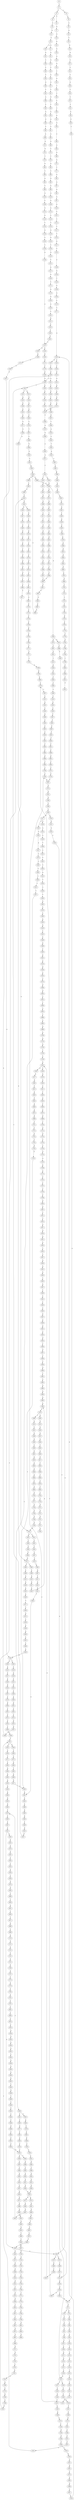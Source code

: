 strict digraph  {
	S0 -> S1 [ label = T ];
	S1 -> S2 [ label = C ];
	S1 -> S3 [ label = T ];
	S2 -> S4 [ label = T ];
	S2 -> S5 [ label = G ];
	S3 -> S6 [ label = C ];
	S4 -> S7 [ label = G ];
	S5 -> S8 [ label = C ];
	S6 -> S9 [ label = C ];
	S7 -> S10 [ label = G ];
	S8 -> S11 [ label = G ];
	S9 -> S12 [ label = G ];
	S10 -> S13 [ label = A ];
	S11 -> S14 [ label = C ];
	S12 -> S15 [ label = T ];
	S13 -> S16 [ label = G ];
	S14 -> S17 [ label = G ];
	S14 -> S18 [ label = A ];
	S15 -> S19 [ label = G ];
	S16 -> S20 [ label = G ];
	S17 -> S21 [ label = A ];
	S18 -> S22 [ label = A ];
	S19 -> S23 [ label = G ];
	S20 -> S24 [ label = G ];
	S21 -> S25 [ label = G ];
	S22 -> S26 [ label = C ];
	S23 -> S27 [ label = C ];
	S24 -> S28 [ label = T ];
	S25 -> S29 [ label = C ];
	S26 -> S30 [ label = C ];
	S27 -> S31 [ label = C ];
	S28 -> S32 [ label = G ];
	S29 -> S33 [ label = A ];
	S30 -> S34 [ label = C ];
	S31 -> S35 [ label = C ];
	S32 -> S36 [ label = T ];
	S33 -> S37 [ label = G ];
	S34 -> S38 [ label = G ];
	S35 -> S39 [ label = G ];
	S36 -> S40 [ label = T ];
	S37 -> S41 [ label = T ];
	S38 -> S42 [ label = T ];
	S39 -> S43 [ label = T ];
	S40 -> S44 [ label = C ];
	S41 -> S45 [ label = G ];
	S42 -> S46 [ label = A ];
	S43 -> S47 [ label = C ];
	S44 -> S48 [ label = C ];
	S45 -> S49 [ label = C ];
	S46 -> S50 [ label = C ];
	S47 -> S51 [ label = C ];
	S48 -> S52 [ label = A ];
	S49 -> S53 [ label = A ];
	S50 -> S54 [ label = A ];
	S51 -> S55 [ label = A ];
	S52 -> S56 [ label = G ];
	S53 -> S57 [ label = A ];
	S54 -> S58 [ label = G ];
	S55 -> S59 [ label = G ];
	S56 -> S60 [ label = C ];
	S57 -> S61 [ label = C ];
	S58 -> S62 [ label = C ];
	S59 -> S63 [ label = T ];
	S60 -> S64 [ label = A ];
	S61 -> S65 [ label = A ];
	S62 -> S66 [ label = A ];
	S63 -> S67 [ label = A ];
	S64 -> S68 [ label = G ];
	S65 -> S69 [ label = G ];
	S66 -> S70 [ label = G ];
	S67 -> S71 [ label = G ];
	S68 -> S72 [ label = A ];
	S69 -> S73 [ label = C ];
	S70 -> S74 [ label = G ];
	S71 -> S75 [ label = G ];
	S71 -> S76 [ label = C ];
	S72 -> S77 [ label = T ];
	S73 -> S78 [ label = T ];
	S74 -> S79 [ label = T ];
	S75 -> S80 [ label = G ];
	S76 -> S81 [ label = T ];
	S77 -> S82 [ label = A ];
	S78 -> S83 [ label = A ];
	S79 -> S84 [ label = G ];
	S80 -> S85 [ label = T ];
	S81 -> S86 [ label = C ];
	S82 -> S87 [ label = A ];
	S83 -> S88 [ label = C ];
	S84 -> S89 [ label = C ];
	S85 -> S90 [ label = C ];
	S86 -> S91 [ label = C ];
	S87 -> S92 [ label = A ];
	S88 -> S93 [ label = G ];
	S89 -> S94 [ label = A ];
	S90 -> S95 [ label = A ];
	S91 -> S96 [ label = A ];
	S92 -> S97 [ label = A ];
	S93 -> S98 [ label = A ];
	S94 -> S99 [ label = C ];
	S95 -> S100 [ label = C ];
	S96 -> S101 [ label = C ];
	S97 -> S102 [ label = A ];
	S98 -> S103 [ label = G ];
	S99 -> S104 [ label = G ];
	S100 -> S105 [ label = T ];
	S101 -> S106 [ label = C ];
	S102 -> S107 [ label = C ];
	S103 -> S108 [ label = A ];
	S104 -> S109 [ label = C ];
	S105 -> S110 [ label = C ];
	S106 -> S111 [ label = G ];
	S107 -> S112 [ label = T ];
	S108 -> S113 [ label = A ];
	S109 -> S114 [ label = G ];
	S110 -> S115 [ label = G ];
	S111 -> S116 [ label = G ];
	S112 -> S117 [ label = T ];
	S113 -> S118 [ label = C ];
	S114 -> S119 [ label = G ];
	S115 -> S120 [ label = C ];
	S116 -> S121 [ label = A ];
	S117 -> S122 [ label = T ];
	S118 -> S123 [ label = T ];
	S119 -> S124 [ label = T ];
	S120 -> S125 [ label = T ];
	S121 -> S126 [ label = C ];
	S122 -> S127 [ label = G ];
	S123 -> S128 [ label = G ];
	S124 -> S129 [ label = G ];
	S125 -> S130 [ label = T ];
	S126 -> S131 [ label = G ];
	S127 -> S132 [ label = C ];
	S128 -> S133 [ label = G ];
	S129 -> S134 [ label = C ];
	S130 -> S135 [ label = C ];
	S131 -> S136 [ label = C ];
	S131 -> S137 [ label = T ];
	S132 -> S138 [ label = C ];
	S133 -> S139 [ label = C ];
	S134 -> S140 [ label = C ];
	S135 -> S141 [ label = A ];
	S136 -> S142 [ label = C ];
	S137 -> S143 [ label = C ];
	S138 -> S144 [ label = G ];
	S139 -> S145 [ label = G ];
	S140 -> S146 [ label = G ];
	S141 -> S147 [ label = T ];
	S142 -> S148 [ label = C ];
	S143 -> S149 [ label = G ];
	S144 -> S150 [ label = T ];
	S145 -> S151 [ label = C ];
	S146 -> S152 [ label = C ];
	S147 -> S153 [ label = C ];
	S148 -> S154 [ label = A ];
	S149 -> S155 [ label = T ];
	S150 -> S156 [ label = A ];
	S151 -> S157 [ label = A ];
	S152 -> S158 [ label = C ];
	S152 -> S159 [ label = A ];
	S153 -> S160 [ label = C ];
	S154 -> S161 [ label = T ];
	S155 -> S162 [ label = G ];
	S156 -> S163 [ label = G ];
	S157 -> S164 [ label = G ];
	S158 -> S165 [ label = G ];
	S159 -> S166 [ label = A ];
	S160 -> S167 [ label = A ];
	S161 -> S168 [ label = C ];
	S162 -> S169 [ label = A ];
	S163 -> S170 [ label = C ];
	S164 -> S171 [ label = C ];
	S165 -> S172 [ label = G ];
	S166 -> S173 [ label = C ];
	S167 -> S174 [ label = G ];
	S168 -> S175 [ label = G ];
	S169 -> S176 [ label = C ];
	S170 -> S177 [ label = C ];
	S171 -> S178 [ label = G ];
	S172 -> S179 [ label = T ];
	S173 -> S180 [ label = C ];
	S174 -> S181 [ label = A ];
	S175 -> S182 [ label = T ];
	S176 -> S183 [ label = C ];
	S177 -> S184 [ label = G ];
	S178 -> S185 [ label = G ];
	S179 -> S186 [ label = G ];
	S180 -> S187 [ label = A ];
	S181 -> S188 [ label = A ];
	S182 -> S189 [ label = C ];
	S183 -> S190 [ label = G ];
	S184 -> S191 [ label = G ];
	S184 -> S192 [ label = C ];
	S185 -> S193 [ label = G ];
	S186 -> S194 [ label = G ];
	S187 -> S195 [ label = G ];
	S188 -> S196 [ label = C ];
	S189 -> S197 [ label = C ];
	S190 -> S198 [ label = G ];
	S191 -> S199 [ label = T ];
	S192 -> S200 [ label = T ];
	S193 -> S201 [ label = T ];
	S194 -> S202 [ label = T ];
	S194 -> S203 [ label = A ];
	S195 -> S204 [ label = A ];
	S195 -> S205 [ label = T ];
	S196 -> S206 [ label = C ];
	S197 -> S207 [ label = T ];
	S198 -> S208 [ label = T ];
	S199 -> S209 [ label = G ];
	S200 -> S210 [ label = G ];
	S201 -> S211 [ label = G ];
	S202 -> S212 [ label = G ];
	S202 -> S213 [ label = T ];
	S203 -> S214 [ label = A ];
	S204 -> S215 [ label = A ];
	S205 -> S216 [ label = C ];
	S206 -> S217 [ label = A ];
	S206 -> S218 [ label = G ];
	S207 -> S219 [ label = C ];
	S208 -> S220 [ label = C ];
	S209 -> S221 [ label = A ];
	S209 -> S194 [ label = G ];
	S210 -> S222 [ label = G ];
	S211 -> S223 [ label = C ];
	S212 -> S224 [ label = G ];
	S213 -> S225 [ label = A ];
	S214 -> S226 [ label = G ];
	S215 -> S227 [ label = C ];
	S216 -> S228 [ label = G ];
	S217 -> S229 [ label = G ];
	S217 -> S230 [ label = C ];
	S218 -> S231 [ label = G ];
	S219 -> S232 [ label = T ];
	S220 -> S233 [ label = G ];
	S221 -> S234 [ label = C ];
	S222 -> S235 [ label = A ];
	S223 -> S236 [ label = C ];
	S224 -> S237 [ label = A ];
	S225 -> S238 [ label = G ];
	S226 -> S239 [ label = A ];
	S227 -> S240 [ label = A ];
	S228 -> S241 [ label = C ];
	S229 -> S242 [ label = A ];
	S230 -> S243 [ label = C ];
	S231 -> S244 [ label = A ];
	S232 -> S245 [ label = T ];
	S232 -> S246 [ label = G ];
	S233 -> S247 [ label = C ];
	S234 -> S248 [ label = G ];
	S235 -> S249 [ label = A ];
	S236 -> S250 [ label = G ];
	S237 -> S251 [ label = A ];
	S238 -> S252 [ label = A ];
	S239 -> S253 [ label = A ];
	S240 -> S254 [ label = G ];
	S241 -> S255 [ label = G ];
	S242 -> S256 [ label = C ];
	S243 -> S257 [ label = A ];
	S244 -> S258 [ label = C ];
	S245 -> S259 [ label = C ];
	S246 -> S260 [ label = T ];
	S247 -> S261 [ label = G ];
	S248 -> S262 [ label = T ];
	S249 -> S263 [ label = G ];
	S250 -> S152 [ label = C ];
	S251 -> S264 [ label = C ];
	S252 -> S265 [ label = A ];
	S253 -> S266 [ label = C ];
	S254 -> S267 [ label = C ];
	S255 -> S268 [ label = C ];
	S256 -> S269 [ label = T ];
	S257 -> S270 [ label = C ];
	S258 -> S131 [ label = G ];
	S259 -> S271 [ label = T ];
	S260 -> S272 [ label = C ];
	S261 -> S273 [ label = T ];
	S262 -> S274 [ label = G ];
	S263 -> S275 [ label = A ];
	S264 -> S276 [ label = C ];
	S265 -> S277 [ label = G ];
	S266 -> S278 [ label = G ];
	S267 -> S279 [ label = C ];
	S268 -> S280 [ label = A ];
	S269 -> S281 [ label = C ];
	S270 -> S282 [ label = C ];
	S271 -> S283 [ label = C ];
	S272 -> S284 [ label = G ];
	S273 -> S285 [ label = A ];
	S274 -> S286 [ label = G ];
	S275 -> S253 [ label = A ];
	S276 -> S287 [ label = T ];
	S277 -> S288 [ label = G ];
	S278 -> S289 [ label = G ];
	S279 -> S290 [ label = G ];
	S280 -> S291 [ label = G ];
	S281 -> S292 [ label = C ];
	S282 -> S293 [ label = C ];
	S283 -> S294 [ label = G ];
	S284 -> S295 [ label = T ];
	S285 -> S296 [ label = G ];
	S286 -> S297 [ label = G ];
	S287 -> S298 [ label = C ];
	S288 -> S299 [ label = G ];
	S289 -> S300 [ label = C ];
	S290 -> S301 [ label = T ];
	S291 -> S302 [ label = C ];
	S292 -> S303 [ label = C ];
	S293 -> S304 [ label = C ];
	S294 -> S305 [ label = G ];
	S295 -> S306 [ label = G ];
	S296 -> S307 [ label = C ];
	S297 -> S308 [ label = T ];
	S298 -> S309 [ label = G ];
	S299 -> S310 [ label = G ];
	S300 -> S311 [ label = A ];
	S301 -> S312 [ label = C ];
	S302 -> S313 [ label = C ];
	S303 -> S314 [ label = A ];
	S304 -> S315 [ label = T ];
	S305 -> S316 [ label = A ];
	S306 -> S317 [ label = G ];
	S307 -> S318 [ label = C ];
	S308 -> S319 [ label = A ];
	S309 -> S320 [ label = G ];
	S310 -> S321 [ label = T ];
	S310 -> S322 [ label = G ];
	S311 -> S323 [ label = C ];
	S312 -> S324 [ label = C ];
	S313 -> S325 [ label = G ];
	S314 -> S326 [ label = T ];
	S315 -> S327 [ label = T ];
	S316 -> S328 [ label = G ];
	S317 -> S329 [ label = T ];
	S318 -> S184 [ label = G ];
	S319 -> S330 [ label = C ];
	S320 -> S331 [ label = C ];
	S321 -> S332 [ label = C ];
	S322 -> S333 [ label = T ];
	S323 -> S334 [ label = C ];
	S323 -> S335 [ label = T ];
	S324 -> S336 [ label = T ];
	S325 -> S337 [ label = G ];
	S326 -> S338 [ label = C ];
	S327 -> S339 [ label = C ];
	S328 -> S340 [ label = A ];
	S329 -> S341 [ label = A ];
	S330 -> S342 [ label = T ];
	S331 -> S343 [ label = A ];
	S332 -> S344 [ label = T ];
	S333 -> S345 [ label = C ];
	S334 -> S346 [ label = G ];
	S335 -> S347 [ label = G ];
	S336 -> S348 [ label = C ];
	S337 -> S349 [ label = T ];
	S338 -> S350 [ label = T ];
	S339 -> S351 [ label = C ];
	S339 -> S352 [ label = G ];
	S340 -> S353 [ label = G ];
	S341 -> S354 [ label = C ];
	S342 -> S355 [ label = A ];
	S343 -> S356 [ label = C ];
	S344 -> S357 [ label = C ];
	S345 -> S358 [ label = C ];
	S346 -> S359 [ label = A ];
	S346 -> S360 [ label = G ];
	S347 -> S361 [ label = G ];
	S348 -> S232 [ label = T ];
	S349 -> S209 [ label = G ];
	S350 -> S362 [ label = G ];
	S351 -> S363 [ label = T ];
	S352 -> S364 [ label = A ];
	S353 -> S365 [ label = G ];
	S354 -> S366 [ label = C ];
	S355 -> S367 [ label = T ];
	S356 -> S368 [ label = G ];
	S356 -> S369 [ label = C ];
	S357 -> S370 [ label = T ];
	S358 -> S371 [ label = G ];
	S359 -> S372 [ label = G ];
	S359 -> S373 [ label = A ];
	S360 -> S374 [ label = G ];
	S361 -> S375 [ label = G ];
	S362 -> S376 [ label = C ];
	S363 -> S377 [ label = G ];
	S364 -> S378 [ label = T ];
	S365 -> S379 [ label = T ];
	S366 -> S380 [ label = G ];
	S367 -> S381 [ label = T ];
	S368 -> S382 [ label = C ];
	S369 -> S346 [ label = G ];
	S370 -> S383 [ label = C ];
	S371 -> S384 [ label = C ];
	S371 -> S385 [ label = T ];
	S372 -> S386 [ label = T ];
	S373 -> S387 [ label = T ];
	S374 -> S388 [ label = A ];
	S375 -> S389 [ label = A ];
	S376 -> S390 [ label = C ];
	S377 -> S391 [ label = T ];
	S378 -> S392 [ label = C ];
	S379 -> S393 [ label = C ];
	S380 -> S394 [ label = G ];
	S381 -> S395 [ label = G ];
	S382 -> S396 [ label = G ];
	S383 -> S397 [ label = G ];
	S384 -> S398 [ label = C ];
	S385 -> S399 [ label = C ];
	S386 -> S400 [ label = C ];
	S387 -> S401 [ label = G ];
	S388 -> S402 [ label = A ];
	S389 -> S403 [ label = A ];
	S390 -> S404 [ label = A ];
	S391 -> S405 [ label = C ];
	S392 -> S406 [ label = G ];
	S393 -> S407 [ label = C ];
	S394 -> S408 [ label = T ];
	S395 -> S409 [ label = G ];
	S396 -> S410 [ label = C ];
	S397 -> S411 [ label = T ];
	S398 -> S412 [ label = G ];
	S399 -> S413 [ label = G ];
	S400 -> S414 [ label = C ];
	S401 -> S415 [ label = T ];
	S402 -> S416 [ label = T ];
	S403 -> S417 [ label = C ];
	S404 -> S418 [ label = G ];
	S405 -> S419 [ label = C ];
	S406 -> S420 [ label = T ];
	S407 -> S421 [ label = C ];
	S408 -> S422 [ label = G ];
	S409 -> S423 [ label = A ];
	S410 -> S424 [ label = G ];
	S411 -> S425 [ label = G ];
	S412 -> S426 [ label = G ];
	S413 -> S427 [ label = G ];
	S414 -> S428 [ label = A ];
	S415 -> S429 [ label = A ];
	S416 -> S430 [ label = T ];
	S417 -> S431 [ label = T ];
	S418 -> S432 [ label = T ];
	S419 -> S433 [ label = T ];
	S420 -> S434 [ label = T ];
	S421 -> S435 [ label = A ];
	S421 -> S436 [ label = G ];
	S422 -> S437 [ label = G ];
	S423 -> S438 [ label = A ];
	S424 -> S439 [ label = C ];
	S424 -> S440 [ label = G ];
	S425 -> S441 [ label = G ];
	S426 -> S442 [ label = A ];
	S427 -> S443 [ label = A ];
	S428 -> S444 [ label = G ];
	S429 -> S445 [ label = G ];
	S430 -> S446 [ label = G ];
	S431 -> S447 [ label = G ];
	S432 -> S448 [ label = C ];
	S433 -> S449 [ label = A ];
	S433 -> S450 [ label = T ];
	S434 -> S451 [ label = T ];
	S435 -> S452 [ label = G ];
	S436 -> S453 [ label = G ];
	S436 -> S454 [ label = A ];
	S437 -> S202 [ label = T ];
	S438 -> S455 [ label = C ];
	S439 -> S456 [ label = G ];
	S440 -> S457 [ label = C ];
	S441 -> S458 [ label = T ];
	S442 -> S459 [ label = A ];
	S443 -> S460 [ label = A ];
	S444 -> S461 [ label = T ];
	S444 -> S462 [ label = C ];
	S445 -> S463 [ label = T ];
	S446 -> S464 [ label = A ];
	S447 -> S465 [ label = G ];
	S448 -> S466 [ label = G ];
	S449 -> S467 [ label = C ];
	S450 -> S468 [ label = G ];
	S451 -> S469 [ label = G ];
	S452 -> S470 [ label = A ];
	S453 -> S471 [ label = A ];
	S454 -> S472 [ label = G ];
	S454 -> S473 [ label = A ];
	S455 -> S474 [ label = G ];
	S456 -> S475 [ label = T ];
	S457 -> S476 [ label = T ];
	S458 -> S341 [ label = A ];
	S459 -> S477 [ label = C ];
	S460 -> S478 [ label = C ];
	S461 -> S67 [ label = A ];
	S462 -> S479 [ label = T ];
	S463 -> S480 [ label = T ];
	S464 -> S481 [ label = A ];
	S465 -> S482 [ label = A ];
	S466 -> S483 [ label = T ];
	S467 -> S484 [ label = T ];
	S468 -> S485 [ label = T ];
	S469 -> S486 [ label = T ];
	S470 -> S487 [ label = G ];
	S471 -> S488 [ label = G ];
	S472 -> S489 [ label = T ];
	S473 -> S490 [ label = G ];
	S474 -> S491 [ label = G ];
	S475 -> S492 [ label = C ];
	S476 -> S493 [ label = G ];
	S477 -> S494 [ label = T ];
	S478 -> S495 [ label = A ];
	S478 -> S496 [ label = T ];
	S479 -> S497 [ label = T ];
	S480 -> S498 [ label = T ];
	S481 -> S499 [ label = C ];
	S482 -> S500 [ label = C ];
	S483 -> S501 [ label = A ];
	S484 -> S502 [ label = A ];
	S485 -> S503 [ label = A ];
	S486 -> S504 [ label = A ];
	S487 -> S505 [ label = C ];
	S488 -> S506 [ label = G ];
	S489 -> S507 [ label = C ];
	S490 -> S508 [ label = T ];
	S491 -> S509 [ label = T ];
	S492 -> S510 [ label = G ];
	S493 -> S511 [ label = G ];
	S494 -> S512 [ label = G ];
	S495 -> S513 [ label = G ];
	S496 -> S514 [ label = A ];
	S497 -> S515 [ label = C ];
	S498 -> S516 [ label = C ];
	S499 -> S517 [ label = C ];
	S500 -> S518 [ label = C ];
	S501 -> S519 [ label = A ];
	S502 -> S520 [ label = C ];
	S503 -> S521 [ label = G ];
	S504 -> S522 [ label = G ];
	S505 -> S523 [ label = C ];
	S506 -> S524 [ label = C ];
	S507 -> S414 [ label = C ];
	S508 -> S525 [ label = C ];
	S509 -> S526 [ label = A ];
	S510 -> S527 [ label = A ];
	S511 -> S528 [ label = A ];
	S512 -> S529 [ label = C ];
	S513 -> S530 [ label = G ];
	S514 -> S531 [ label = C ];
	S515 -> S532 [ label = A ];
	S516 -> S533 [ label = A ];
	S517 -> S534 [ label = C ];
	S518 -> S535 [ label = C ];
	S519 -> S536 [ label = G ];
	S520 -> S537 [ label = C ];
	S521 -> S538 [ label = G ];
	S522 -> S539 [ label = G ];
	S523 -> S540 [ label = A ];
	S524 -> S541 [ label = G ];
	S525 -> S542 [ label = G ];
	S526 -> S543 [ label = C ];
	S527 -> S544 [ label = C ];
	S528 -> S545 [ label = A ];
	S529 -> S546 [ label = A ];
	S530 -> S547 [ label = A ];
	S531 -> S548 [ label = A ];
	S532 -> S549 [ label = C ];
	S533 -> S550 [ label = C ];
	S534 -> S551 [ label = G ];
	S535 -> S552 [ label = G ];
	S536 -> S553 [ label = A ];
	S537 -> S554 [ label = A ];
	S538 -> S555 [ label = A ];
	S539 -> S555 [ label = A ];
	S540 -> S556 [ label = C ];
	S541 -> S557 [ label = T ];
	S542 -> S558 [ label = C ];
	S542 -> S559 [ label = A ];
	S543 -> S560 [ label = G ];
	S544 -> S561 [ label = G ];
	S545 -> S562 [ label = T ];
	S546 -> S563 [ label = A ];
	S547 -> S564 [ label = A ];
	S548 -> S565 [ label = A ];
	S549 -> S566 [ label = G ];
	S550 -> S567 [ label = T ];
	S551 -> S568 [ label = T ];
	S552 -> S569 [ label = T ];
	S553 -> S570 [ label = C ];
	S554 -> S571 [ label = G ];
	S555 -> S572 [ label = G ];
	S555 -> S573 [ label = A ];
	S556 -> S574 [ label = G ];
	S557 -> S575 [ label = G ];
	S558 -> S576 [ label = G ];
	S559 -> S577 [ label = G ];
	S560 -> S578 [ label = A ];
	S561 -> S579 [ label = C ];
	S562 -> S580 [ label = G ];
	S563 -> S581 [ label = C ];
	S564 -> S582 [ label = T ];
	S565 -> S583 [ label = C ];
	S566 -> S584 [ label = C ];
	S567 -> S585 [ label = C ];
	S568 -> S586 [ label = C ];
	S569 -> S587 [ label = C ];
	S570 -> S588 [ label = G ];
	S571 -> S589 [ label = G ];
	S572 -> S590 [ label = A ];
	S573 -> S591 [ label = A ];
	S574 -> S592 [ label = G ];
	S575 -> S593 [ label = G ];
	S576 -> S594 [ label = G ];
	S577 -> S595 [ label = G ];
	S578 -> S596 [ label = A ];
	S579 -> S597 [ label = G ];
	S580 -> S598 [ label = G ];
	S581 -> S599 [ label = C ];
	S582 -> S600 [ label = A ];
	S583 -> S601 [ label = G ];
	S584 -> S602 [ label = C ];
	S585 -> S603 [ label = C ];
	S586 -> S604 [ label = T ];
	S587 -> S604 [ label = T ];
	S588 -> S605 [ label = G ];
	S589 -> S606 [ label = A ];
	S590 -> S607 [ label = G ];
	S591 -> S608 [ label = G ];
	S592 -> S609 [ label = T ];
	S593 -> S610 [ label = T ];
	S594 -> S611 [ label = C ];
	S595 -> S612 [ label = T ];
	S596 -> S613 [ label = G ];
	S597 -> S614 [ label = C ];
	S598 -> S615 [ label = G ];
	S599 -> S616 [ label = A ];
	S600 -> S617 [ label = G ];
	S601 -> S618 [ label = A ];
	S602 -> S619 [ label = C ];
	S603 -> S620 [ label = T ];
	S604 -> S621 [ label = C ];
	S605 -> S622 [ label = C ];
	S606 -> S623 [ label = G ];
	S607 -> S624 [ label = G ];
	S608 -> S625 [ label = G ];
	S609 -> S626 [ label = T ];
	S610 -> S627 [ label = A ];
	S611 -> S628 [ label = T ];
	S612 -> S629 [ label = A ];
	S613 -> S630 [ label = A ];
	S614 -> S631 [ label = C ];
	S615 -> S632 [ label = G ];
	S616 -> S195 [ label = G ];
	S617 -> S633 [ label = T ];
	S618 -> S634 [ label = A ];
	S619 -> S635 [ label = T ];
	S620 -> S636 [ label = T ];
	S621 -> S637 [ label = G ];
	S622 -> S638 [ label = T ];
	S623 -> S639 [ label = A ];
	S624 -> S379 [ label = T ];
	S625 -> S640 [ label = T ];
	S626 -> S641 [ label = A ];
	S627 -> S642 [ label = T ];
	S628 -> S643 [ label = A ];
	S629 -> S644 [ label = T ];
	S630 -> S645 [ label = A ];
	S631 -> S646 [ label = T ];
	S632 -> S647 [ label = T ];
	S633 -> S648 [ label = C ];
	S634 -> S649 [ label = A ];
	S635 -> S650 [ label = T ];
	S636 -> S651 [ label = T ];
	S637 -> S652 [ label = G ];
	S638 -> S653 [ label = C ];
	S639 -> S654 [ label = G ];
	S640 -> S655 [ label = C ];
	S641 -> S656 [ label = C ];
	S642 -> S657 [ label = G ];
	S643 -> S658 [ label = T ];
	S644 -> S659 [ label = A ];
	S645 -> S660 [ label = G ];
	S646 -> S661 [ label = C ];
	S647 -> S662 [ label = C ];
	S648 -> S663 [ label = T ];
	S649 -> S664 [ label = A ];
	S650 -> S665 [ label = C ];
	S651 -> S666 [ label = C ];
	S652 -> S667 [ label = C ];
	S653 -> S668 [ label = T ];
	S654 -> S669 [ label = T ];
	S655 -> S670 [ label = C ];
	S656 -> S671 [ label = T ];
	S657 -> S672 [ label = A ];
	S658 -> S673 [ label = A ];
	S659 -> S674 [ label = A ];
	S660 -> S675 [ label = T ];
	S661 -> S676 [ label = G ];
	S662 -> S677 [ label = C ];
	S663 -> S678 [ label = C ];
	S664 -> S679 [ label = C ];
	S665 -> S680 [ label = A ];
	S666 -> S681 [ label = A ];
	S667 -> S682 [ label = A ];
	S668 -> S683 [ label = C ];
	S669 -> S684 [ label = C ];
	S670 -> S685 [ label = C ];
	S671 -> S686 [ label = G ];
	S672 -> S687 [ label = G ];
	S673 -> S688 [ label = G ];
	S674 -> S689 [ label = G ];
	S675 -> S690 [ label = G ];
	S676 -> S691 [ label = G ];
	S677 -> S371 [ label = G ];
	S678 -> S692 [ label = T ];
	S679 -> S693 [ label = A ];
	S680 -> S694 [ label = T ];
	S681 -> S695 [ label = T ];
	S682 -> S356 [ label = C ];
	S683 -> S696 [ label = G ];
	S684 -> S697 [ label = A ];
	S685 -> S436 [ label = G ];
	S686 -> S698 [ label = C ];
	S687 -> S699 [ label = C ];
	S688 -> S700 [ label = T ];
	S689 -> S701 [ label = T ];
	S690 -> S702 [ label = T ];
	S691 -> S703 [ label = G ];
	S692 -> S704 [ label = C ];
	S693 -> S705 [ label = G ];
	S694 -> S706 [ label = C ];
	S695 -> S707 [ label = C ];
	S696 -> S708 [ label = A ];
	S697 -> S709 [ label = G ];
	S698 -> S710 [ label = A ];
	S699 -> S711 [ label = G ];
	S700 -> S712 [ label = A ];
	S701 -> S713 [ label = C ];
	S702 -> S714 [ label = C ];
	S703 -> S715 [ label = C ];
	S704 -> S716 [ label = T ];
	S705 -> S717 [ label = A ];
	S706 -> S160 [ label = C ];
	S707 -> S718 [ label = C ];
	S708 -> S719 [ label = A ];
	S709 -> S720 [ label = G ];
	S710 -> S721 [ label = G ];
	S711 -> S722 [ label = G ];
	S712 -> S723 [ label = G ];
	S713 -> S724 [ label = G ];
	S714 -> S725 [ label = C ];
	S715 -> S726 [ label = T ];
	S716 -> S727 [ label = G ];
	S717 -> S728 [ label = A ];
	S718 -> S167 [ label = A ];
	S719 -> S729 [ label = G ];
	S720 -> S730 [ label = A ];
	S721 -> S731 [ label = A ];
	S722 -> S732 [ label = T ];
	S723 -> S733 [ label = C ];
	S724 -> S734 [ label = T ];
	S725 -> S735 [ label = T ];
	S726 -> S736 [ label = C ];
	S727 -> S737 [ label = A ];
	S728 -> S738 [ label = G ];
	S729 -> S739 [ label = T ];
	S730 -> S740 [ label = C ];
	S731 -> S741 [ label = C ];
	S732 -> S742 [ label = C ];
	S733 -> S743 [ label = C ];
	S734 -> S744 [ label = G ];
	S735 -> S745 [ label = G ];
	S736 -> S746 [ label = A ];
	S737 -> S747 [ label = G ];
	S738 -> S748 [ label = G ];
	S739 -> S749 [ label = C ];
	S740 -> S750 [ label = C ];
	S741 -> S751 [ label = G ];
	S742 -> S752 [ label = G ];
	S743 -> S753 [ label = G ];
	S744 -> S754 [ label = G ];
	S745 -> S755 [ label = G ];
	S746 -> S756 [ label = C ];
	S747 -> S757 [ label = T ];
	S748 -> S758 [ label = G ];
	S749 -> S542 [ label = G ];
	S750 -> S759 [ label = A ];
	S751 -> S760 [ label = G ];
	S752 -> S761 [ label = C ];
	S753 -> S762 [ label = A ];
	S754 -> S329 [ label = T ];
	S755 -> S763 [ label = C ];
	S756 -> S764 [ label = G ];
	S757 -> S765 [ label = A ];
	S758 -> S310 [ label = G ];
	S759 -> S766 [ label = G ];
	S760 -> S767 [ label = A ];
	S761 -> S768 [ label = A ];
	S762 -> S769 [ label = A ];
	S763 -> S770 [ label = C ];
	S764 -> S771 [ label = T ];
	S766 -> S772 [ label = T ];
	S767 -> S773 [ label = C ];
	S768 -> S774 [ label = C ];
	S769 -> S775 [ label = A ];
	S770 -> S776 [ label = T ];
	S771 -> S777 [ label = C ];
	S772 -> S778 [ label = C ];
	S773 -> S779 [ label = A ];
	S774 -> S780 [ label = G ];
	S775 -> S781 [ label = C ];
	S776 -> S782 [ label = G ];
	S777 -> S783 [ label = C ];
	S778 -> S784 [ label = T ];
	S779 -> S785 [ label = C ];
	S780 -> S786 [ label = C ];
	S781 -> S787 [ label = C ];
	S782 -> S788 [ label = G ];
	S783 -> S789 [ label = A ];
	S784 -> S790 [ label = C ];
	S785 -> S791 [ label = A ];
	S786 -> S792 [ label = G ];
	S787 -> S793 [ label = C ];
	S788 -> S794 [ label = G ];
	S789 -> S795 [ label = G ];
	S790 -> S796 [ label = T ];
	S791 -> S797 [ label = C ];
	S792 -> S410 [ label = C ];
	S793 -> S798 [ label = C ];
	S794 -> S799 [ label = T ];
	S795 -> S800 [ label = C ];
	S796 -> S801 [ label = G ];
	S797 -> S802 [ label = C ];
	S798 -> S803 [ label = G ];
	S799 -> S804 [ label = C ];
	S800 -> S479 [ label = T ];
	S801 -> S805 [ label = T ];
	S802 -> S806 [ label = T ];
	S803 -> S807 [ label = A ];
	S804 -> S808 [ label = C ];
	S805 -> S809 [ label = A ];
	S806 -> S810 [ label = C ];
	S807 -> S811 [ label = C ];
	S808 -> S812 [ label = C ];
	S810 -> S813 [ label = T ];
	S811 -> S814 [ label = T ];
	S812 -> S815 [ label = G ];
	S813 -> S816 [ label = A ];
	S814 -> S817 [ label = A ];
	S815 -> S454 [ label = A ];
	S816 -> S818 [ label = G ];
	S817 -> S819 [ label = G ];
	S818 -> S820 [ label = A ];
	S819 -> S821 [ label = A ];
	S820 -> S822 [ label = A ];
	S821 -> S823 [ label = A ];
	S822 -> S824 [ label = C ];
	S823 -> S825 [ label = T ];
	S824 -> S826 [ label = G ];
	S825 -> S827 [ label = C ];
	S826 -> S828 [ label = A ];
	S827 -> S829 [ label = G ];
	S828 -> S830 [ label = G ];
	S829 -> S831 [ label = G ];
	S830 -> S832 [ label = G ];
	S831 -> S833 [ label = G ];
	S832 -> S834 [ label = T ];
	S833 -> S835 [ label = T ];
	S834 -> S836 [ label = G ];
	S835 -> S837 [ label = A ];
	S836 -> S838 [ label = T ];
	S837 -> S839 [ label = T ];
	S838 -> S840 [ label = C ];
	S839 -> S841 [ label = C ];
	S840 -> S842 [ label = C ];
	S841 -> S843 [ label = C ];
	S842 -> S844 [ label = C ];
	S843 -> S845 [ label = C ];
	S844 -> S846 [ label = T ];
	S845 -> S847 [ label = G ];
	S846 -> S848 [ label = G ];
	S847 -> S849 [ label = A ];
	S848 -> S850 [ label = T ];
	S849 -> S851 [ label = A ];
	S850 -> S852 [ label = C ];
	S851 -> S853 [ label = A ];
	S852 -> S854 [ label = C ];
	S853 -> S855 [ label = G ];
	S854 -> S433 [ label = T ];
	S855 -> S856 [ label = T ];
	S856 -> S857 [ label = G ];
	S857 -> S858 [ label = T ];
	S858 -> S859 [ label = C ];
	S859 -> S860 [ label = G ];
	S860 -> S861 [ label = T ];
	S861 -> S862 [ label = C ];
	S862 -> S863 [ label = G ];
	S863 -> S864 [ label = G ];
	S864 -> S865 [ label = A ];
	S865 -> S460 [ label = A ];
}
